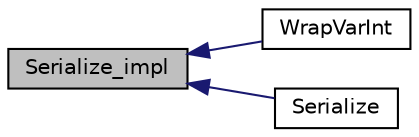 digraph "Serialize_impl"
{
  edge [fontname="Helvetica",fontsize="10",labelfontname="Helvetica",labelfontsize="10"];
  node [fontname="Helvetica",fontsize="10",shape=record];
  rankdir="LR";
  Node173 [label="Serialize_impl",height=0.2,width=0.4,color="black", fillcolor="grey75", style="filled", fontcolor="black"];
  Node173 -> Node174 [dir="back",color="midnightblue",fontsize="10",style="solid",fontname="Helvetica"];
  Node174 [label="WrapVarInt",height=0.2,width=0.4,color="black", fillcolor="white", style="filled",URL="$df/d9d/serialize_8h.html#a5748d9d17982b234b10a4b9e6f8e9f53"];
  Node173 -> Node175 [dir="back",color="midnightblue",fontsize="10",style="solid",fontname="Helvetica"];
  Node175 [label="Serialize",height=0.2,width=0.4,color="black", fillcolor="white", style="filled",URL="$df/d9d/serialize_8h.html#a0d1c9a136a2cc812c3080bd65a20f63c"];
}
